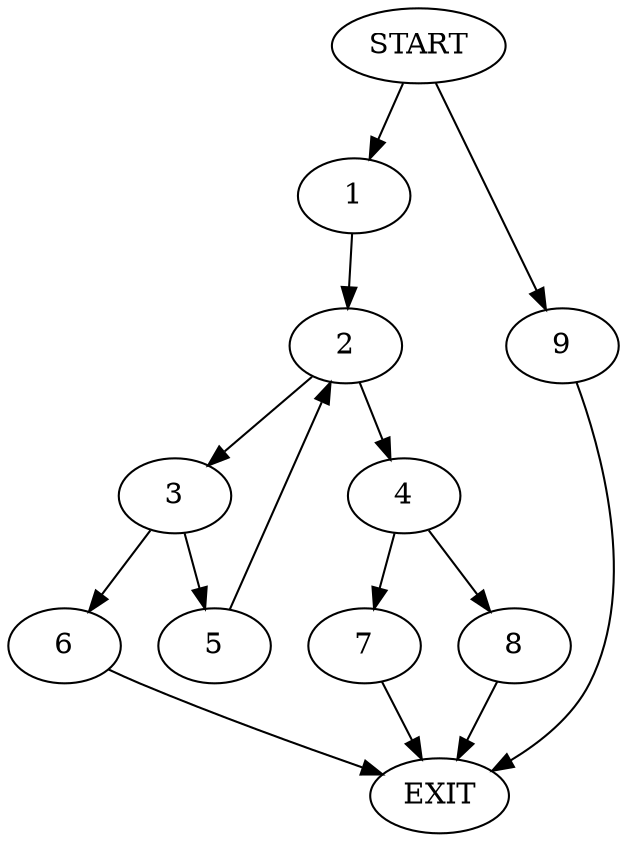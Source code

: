 digraph {
0 [label="START"]
10 [label="EXIT"]
0 -> 1
1 -> 2
2 -> 3
2 -> 4
3 -> 5
3 -> 6
4 -> 7
4 -> 8
6 -> 10
5 -> 2
7 -> 10
8 -> 10
0 -> 9
9 -> 10
}
